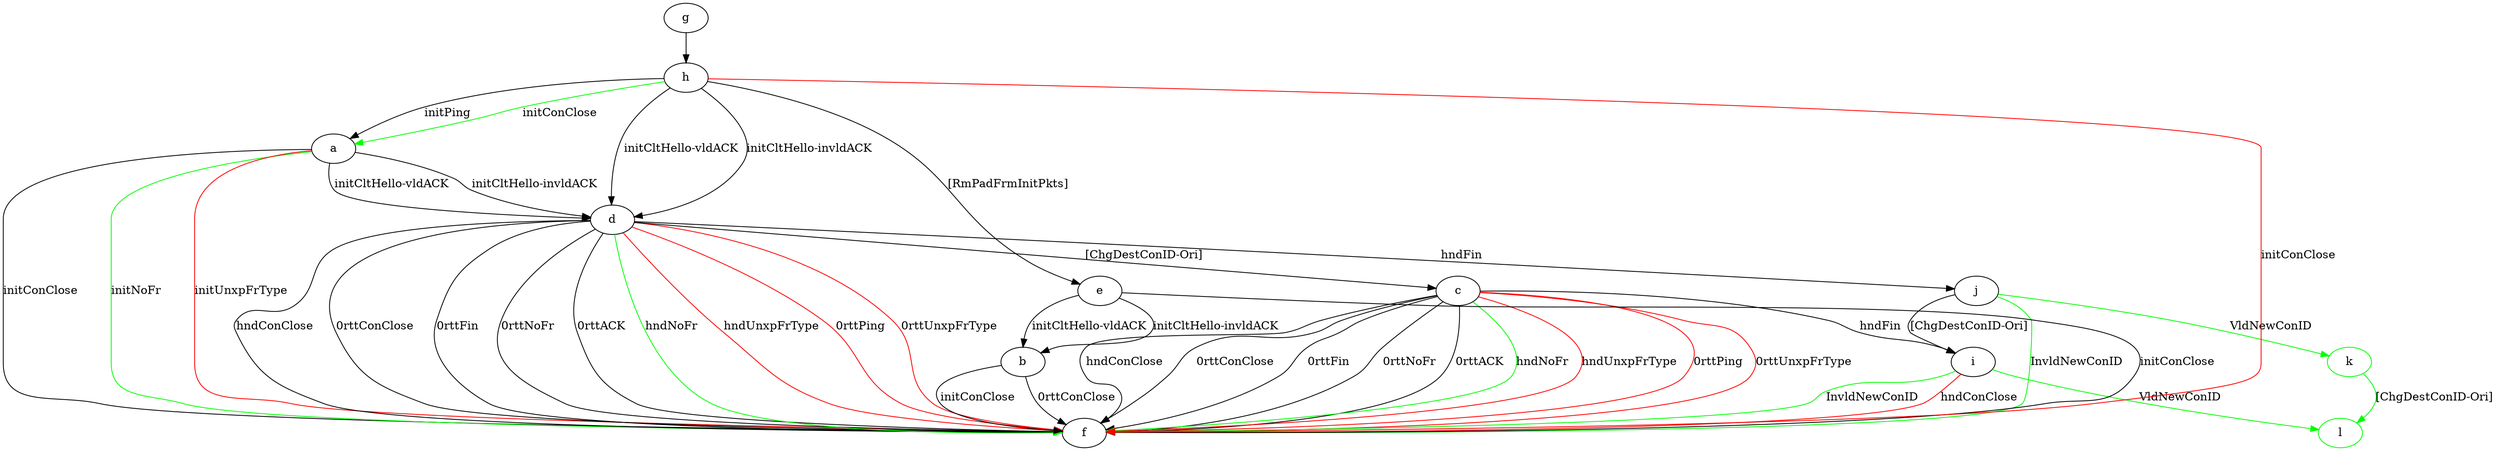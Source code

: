 digraph "" {
	a -> d	[key=0,
		label="initCltHello-vldACK "];
	a -> d	[key=1,
		label="initCltHello-invldACK "];
	a -> f	[key=0,
		label="initConClose "];
	a -> f	[key=1,
		color=green,
		label="initNoFr "];
	a -> f	[key=2,
		color=red,
		label="initUnxpFrType "];
	b -> f	[key=0,
		label="initConClose "];
	b -> f	[key=1,
		label="0rttConClose "];
	c -> f	[key=0,
		label="hndConClose "];
	c -> f	[key=1,
		label="0rttConClose "];
	c -> f	[key=2,
		label="0rttFin "];
	c -> f	[key=3,
		label="0rttNoFr "];
	c -> f	[key=4,
		label="0rttACK "];
	c -> f	[key=5,
		color=green,
		label="hndNoFr "];
	c -> f	[key=6,
		color=red,
		label="hndUnxpFrType "];
	c -> f	[key=7,
		color=red,
		label="0rttPing "];
	c -> f	[key=8,
		color=red,
		label="0rttUnxpFrType "];
	c -> i	[key=0,
		label="hndFin "];
	d -> c	[key=0,
		label="[ChgDestConID-Ori] "];
	d -> f	[key=0,
		label="hndConClose "];
	d -> f	[key=1,
		label="0rttConClose "];
	d -> f	[key=2,
		label="0rttFin "];
	d -> f	[key=3,
		label="0rttNoFr "];
	d -> f	[key=4,
		label="0rttACK "];
	d -> f	[key=5,
		color=green,
		label="hndNoFr "];
	d -> f	[key=6,
		color=red,
		label="hndUnxpFrType "];
	d -> f	[key=7,
		color=red,
		label="0rttPing "];
	d -> f	[key=8,
		color=red,
		label="0rttUnxpFrType "];
	d -> j	[key=0,
		label="hndFin "];
	e -> b	[key=0,
		label="initCltHello-vldACK "];
	e -> b	[key=1,
		label="initCltHello-invldACK "];
	e -> f	[key=0,
		label="initConClose "];
	g -> h	[key=0];
	h -> a	[key=0,
		label="initPing "];
	h -> a	[key=1,
		color=green,
		label="initConClose "];
	h -> d	[key=0,
		label="initCltHello-vldACK "];
	h -> d	[key=1,
		label="initCltHello-invldACK "];
	h -> e	[key=0,
		label="[RmPadFrmInitPkts] "];
	h -> f	[key=0,
		color=red,
		label="initConClose "];
	i -> f	[key=0,
		color=green,
		label="InvldNewConID "];
	i -> f	[key=1,
		color=red,
		label="hndConClose "];
	l	[color=green];
	i -> l	[key=0,
		color=green,
		label="VldNewConID "];
	j -> f	[key=0,
		color=green,
		label="InvldNewConID "];
	j -> i	[key=0,
		label="[ChgDestConID-Ori] "];
	k	[color=green];
	j -> k	[key=0,
		color=green,
		label="VldNewConID "];
	k -> l	[key=0,
		color=green,
		label="[ChgDestConID-Ori] "];
}
